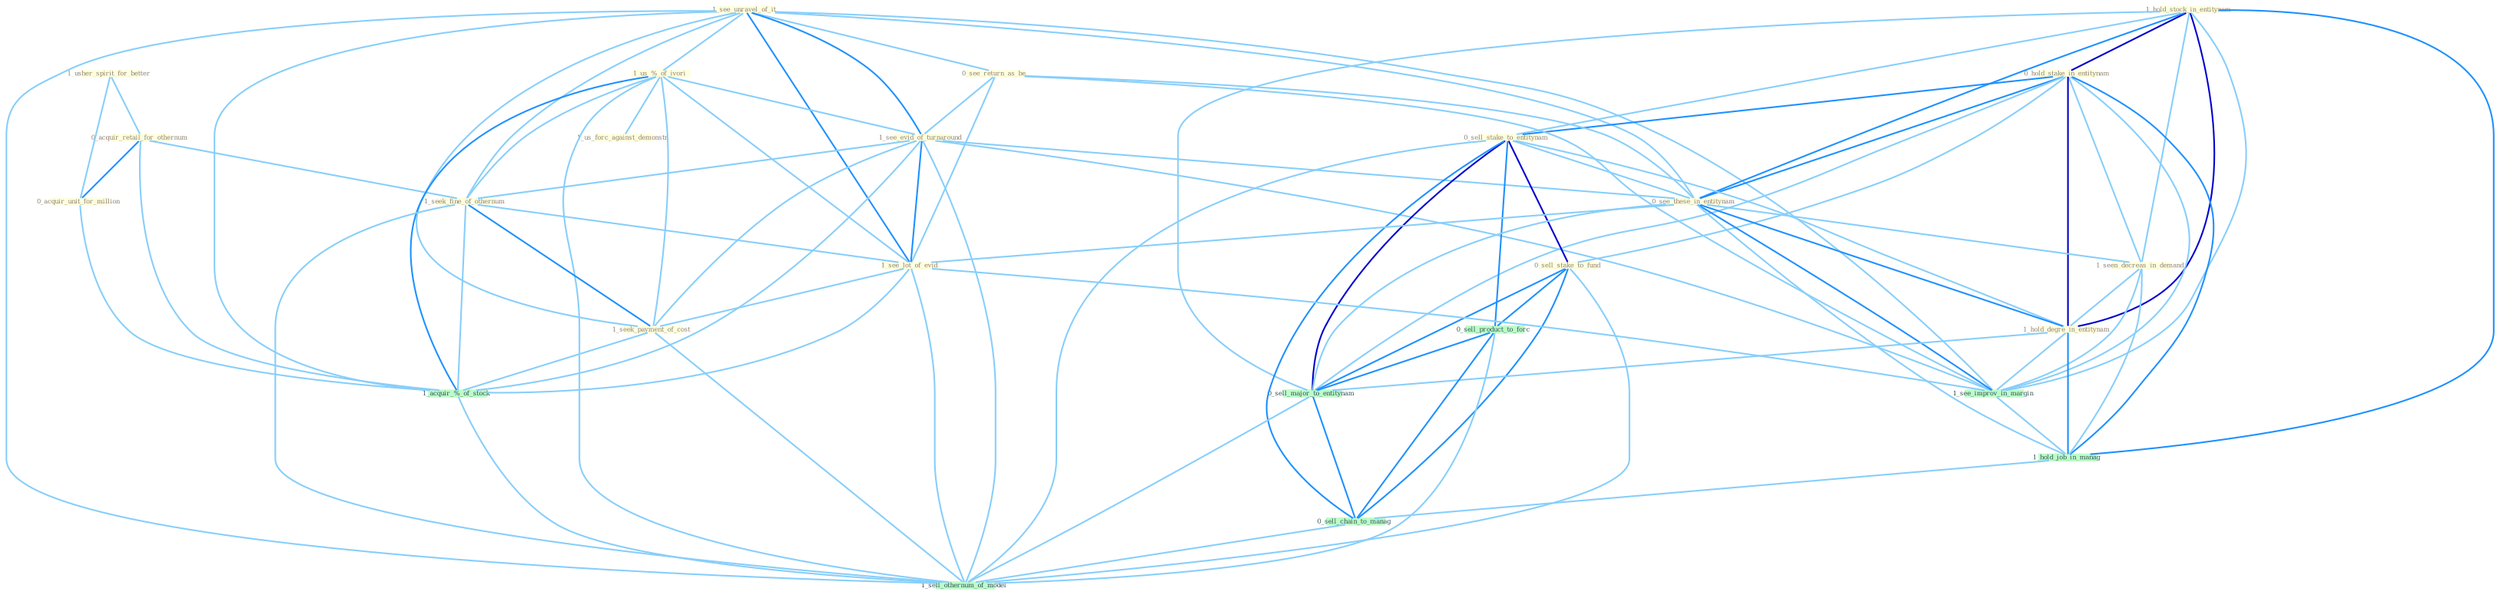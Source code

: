 Graph G{ 
    node
    [shape=polygon,style=filled,width=.5,height=.06,color="#BDFCC9",fixedsize=true,fontsize=4,
    fontcolor="#2f4f4f"];
    {node
    [color="#ffffe0", fontcolor="#8b7d6b"] "1_see_unravel_of_it " "1_usher_spirit_for_better " "1_hold_stock_in_entitynam " "0_hold_stake_in_entitynam " "0_see_return_as_be " "0_acquir_retail_for_othernum " "1_us_%_of_ivori " "1_see_evid_of_turnaround " "0_sell_stake_to_entitynam " "1_seek_fine_of_othernum " "0_see_these_in_entitynam " "1_seen_decreas_in_demand " "0_acquir_unit_for_million " "1_us_forc_against_demonstr " "0_sell_stake_to_fund " "1_see_lot_of_evid " "1_seek_payment_of_cost " "1_hold_degre_in_entitynam "}
{node [color="#fff0f5", fontcolor="#b22222"]}
edge [color="#B0E2FF"];

	"1_see_unravel_of_it " -- "0_see_return_as_be " [w="1", color="#87cefa" ];
	"1_see_unravel_of_it " -- "1_us_%_of_ivori " [w="1", color="#87cefa" ];
	"1_see_unravel_of_it " -- "1_see_evid_of_turnaround " [w="2", color="#1e90ff" , len=0.8];
	"1_see_unravel_of_it " -- "1_seek_fine_of_othernum " [w="1", color="#87cefa" ];
	"1_see_unravel_of_it " -- "0_see_these_in_entitynam " [w="1", color="#87cefa" ];
	"1_see_unravel_of_it " -- "1_see_lot_of_evid " [w="2", color="#1e90ff" , len=0.8];
	"1_see_unravel_of_it " -- "1_seek_payment_of_cost " [w="1", color="#87cefa" ];
	"1_see_unravel_of_it " -- "1_see_improv_in_margin " [w="1", color="#87cefa" ];
	"1_see_unravel_of_it " -- "1_acquir_%_of_stock " [w="1", color="#87cefa" ];
	"1_see_unravel_of_it " -- "1_sell_othernum_of_model " [w="1", color="#87cefa" ];
	"1_usher_spirit_for_better " -- "0_acquir_retail_for_othernum " [w="1", color="#87cefa" ];
	"1_usher_spirit_for_better " -- "0_acquir_unit_for_million " [w="1", color="#87cefa" ];
	"1_hold_stock_in_entitynam " -- "0_hold_stake_in_entitynam " [w="3", color="#0000cd" , len=0.6];
	"1_hold_stock_in_entitynam " -- "0_sell_stake_to_entitynam " [w="1", color="#87cefa" ];
	"1_hold_stock_in_entitynam " -- "0_see_these_in_entitynam " [w="2", color="#1e90ff" , len=0.8];
	"1_hold_stock_in_entitynam " -- "1_seen_decreas_in_demand " [w="1", color="#87cefa" ];
	"1_hold_stock_in_entitynam " -- "1_hold_degre_in_entitynam " [w="3", color="#0000cd" , len=0.6];
	"1_hold_stock_in_entitynam " -- "1_see_improv_in_margin " [w="1", color="#87cefa" ];
	"1_hold_stock_in_entitynam " -- "1_hold_job_in_manag " [w="2", color="#1e90ff" , len=0.8];
	"1_hold_stock_in_entitynam " -- "0_sell_major_to_entitynam " [w="1", color="#87cefa" ];
	"0_hold_stake_in_entitynam " -- "0_sell_stake_to_entitynam " [w="2", color="#1e90ff" , len=0.8];
	"0_hold_stake_in_entitynam " -- "0_see_these_in_entitynam " [w="2", color="#1e90ff" , len=0.8];
	"0_hold_stake_in_entitynam " -- "1_seen_decreas_in_demand " [w="1", color="#87cefa" ];
	"0_hold_stake_in_entitynam " -- "0_sell_stake_to_fund " [w="1", color="#87cefa" ];
	"0_hold_stake_in_entitynam " -- "1_hold_degre_in_entitynam " [w="3", color="#0000cd" , len=0.6];
	"0_hold_stake_in_entitynam " -- "1_see_improv_in_margin " [w="1", color="#87cefa" ];
	"0_hold_stake_in_entitynam " -- "1_hold_job_in_manag " [w="2", color="#1e90ff" , len=0.8];
	"0_hold_stake_in_entitynam " -- "0_sell_major_to_entitynam " [w="1", color="#87cefa" ];
	"0_see_return_as_be " -- "1_see_evid_of_turnaround " [w="1", color="#87cefa" ];
	"0_see_return_as_be " -- "0_see_these_in_entitynam " [w="1", color="#87cefa" ];
	"0_see_return_as_be " -- "1_see_lot_of_evid " [w="1", color="#87cefa" ];
	"0_see_return_as_be " -- "1_see_improv_in_margin " [w="1", color="#87cefa" ];
	"0_acquir_retail_for_othernum " -- "1_seek_fine_of_othernum " [w="1", color="#87cefa" ];
	"0_acquir_retail_for_othernum " -- "0_acquir_unit_for_million " [w="2", color="#1e90ff" , len=0.8];
	"0_acquir_retail_for_othernum " -- "1_acquir_%_of_stock " [w="1", color="#87cefa" ];
	"1_us_%_of_ivori " -- "1_see_evid_of_turnaround " [w="1", color="#87cefa" ];
	"1_us_%_of_ivori " -- "1_seek_fine_of_othernum " [w="1", color="#87cefa" ];
	"1_us_%_of_ivori " -- "1_us_forc_against_demonstr " [w="1", color="#87cefa" ];
	"1_us_%_of_ivori " -- "1_see_lot_of_evid " [w="1", color="#87cefa" ];
	"1_us_%_of_ivori " -- "1_seek_payment_of_cost " [w="1", color="#87cefa" ];
	"1_us_%_of_ivori " -- "1_acquir_%_of_stock " [w="2", color="#1e90ff" , len=0.8];
	"1_us_%_of_ivori " -- "1_sell_othernum_of_model " [w="1", color="#87cefa" ];
	"1_see_evid_of_turnaround " -- "1_seek_fine_of_othernum " [w="1", color="#87cefa" ];
	"1_see_evid_of_turnaround " -- "0_see_these_in_entitynam " [w="1", color="#87cefa" ];
	"1_see_evid_of_turnaround " -- "1_see_lot_of_evid " [w="2", color="#1e90ff" , len=0.8];
	"1_see_evid_of_turnaround " -- "1_seek_payment_of_cost " [w="1", color="#87cefa" ];
	"1_see_evid_of_turnaround " -- "1_see_improv_in_margin " [w="1", color="#87cefa" ];
	"1_see_evid_of_turnaround " -- "1_acquir_%_of_stock " [w="1", color="#87cefa" ];
	"1_see_evid_of_turnaround " -- "1_sell_othernum_of_model " [w="1", color="#87cefa" ];
	"0_sell_stake_to_entitynam " -- "0_see_these_in_entitynam " [w="1", color="#87cefa" ];
	"0_sell_stake_to_entitynam " -- "0_sell_stake_to_fund " [w="3", color="#0000cd" , len=0.6];
	"0_sell_stake_to_entitynam " -- "1_hold_degre_in_entitynam " [w="1", color="#87cefa" ];
	"0_sell_stake_to_entitynam " -- "0_sell_product_to_forc " [w="2", color="#1e90ff" , len=0.8];
	"0_sell_stake_to_entitynam " -- "0_sell_major_to_entitynam " [w="3", color="#0000cd" , len=0.6];
	"0_sell_stake_to_entitynam " -- "0_sell_chain_to_manag " [w="2", color="#1e90ff" , len=0.8];
	"0_sell_stake_to_entitynam " -- "1_sell_othernum_of_model " [w="1", color="#87cefa" ];
	"1_seek_fine_of_othernum " -- "1_see_lot_of_evid " [w="1", color="#87cefa" ];
	"1_seek_fine_of_othernum " -- "1_seek_payment_of_cost " [w="2", color="#1e90ff" , len=0.8];
	"1_seek_fine_of_othernum " -- "1_acquir_%_of_stock " [w="1", color="#87cefa" ];
	"1_seek_fine_of_othernum " -- "1_sell_othernum_of_model " [w="1", color="#87cefa" ];
	"0_see_these_in_entitynam " -- "1_seen_decreas_in_demand " [w="1", color="#87cefa" ];
	"0_see_these_in_entitynam " -- "1_see_lot_of_evid " [w="1", color="#87cefa" ];
	"0_see_these_in_entitynam " -- "1_hold_degre_in_entitynam " [w="2", color="#1e90ff" , len=0.8];
	"0_see_these_in_entitynam " -- "1_see_improv_in_margin " [w="2", color="#1e90ff" , len=0.8];
	"0_see_these_in_entitynam " -- "1_hold_job_in_manag " [w="1", color="#87cefa" ];
	"0_see_these_in_entitynam " -- "0_sell_major_to_entitynam " [w="1", color="#87cefa" ];
	"1_seen_decreas_in_demand " -- "1_hold_degre_in_entitynam " [w="1", color="#87cefa" ];
	"1_seen_decreas_in_demand " -- "1_see_improv_in_margin " [w="1", color="#87cefa" ];
	"1_seen_decreas_in_demand " -- "1_hold_job_in_manag " [w="1", color="#87cefa" ];
	"0_acquir_unit_for_million " -- "1_acquir_%_of_stock " [w="1", color="#87cefa" ];
	"0_sell_stake_to_fund " -- "0_sell_product_to_forc " [w="2", color="#1e90ff" , len=0.8];
	"0_sell_stake_to_fund " -- "0_sell_major_to_entitynam " [w="2", color="#1e90ff" , len=0.8];
	"0_sell_stake_to_fund " -- "0_sell_chain_to_manag " [w="2", color="#1e90ff" , len=0.8];
	"0_sell_stake_to_fund " -- "1_sell_othernum_of_model " [w="1", color="#87cefa" ];
	"1_see_lot_of_evid " -- "1_seek_payment_of_cost " [w="1", color="#87cefa" ];
	"1_see_lot_of_evid " -- "1_see_improv_in_margin " [w="1", color="#87cefa" ];
	"1_see_lot_of_evid " -- "1_acquir_%_of_stock " [w="1", color="#87cefa" ];
	"1_see_lot_of_evid " -- "1_sell_othernum_of_model " [w="1", color="#87cefa" ];
	"1_seek_payment_of_cost " -- "1_acquir_%_of_stock " [w="1", color="#87cefa" ];
	"1_seek_payment_of_cost " -- "1_sell_othernum_of_model " [w="1", color="#87cefa" ];
	"1_hold_degre_in_entitynam " -- "1_see_improv_in_margin " [w="1", color="#87cefa" ];
	"1_hold_degre_in_entitynam " -- "1_hold_job_in_manag " [w="2", color="#1e90ff" , len=0.8];
	"1_hold_degre_in_entitynam " -- "0_sell_major_to_entitynam " [w="1", color="#87cefa" ];
	"1_see_improv_in_margin " -- "1_hold_job_in_manag " [w="1", color="#87cefa" ];
	"1_acquir_%_of_stock " -- "1_sell_othernum_of_model " [w="1", color="#87cefa" ];
	"1_hold_job_in_manag " -- "0_sell_chain_to_manag " [w="1", color="#87cefa" ];
	"0_sell_product_to_forc " -- "0_sell_major_to_entitynam " [w="2", color="#1e90ff" , len=0.8];
	"0_sell_product_to_forc " -- "0_sell_chain_to_manag " [w="2", color="#1e90ff" , len=0.8];
	"0_sell_product_to_forc " -- "1_sell_othernum_of_model " [w="1", color="#87cefa" ];
	"0_sell_major_to_entitynam " -- "0_sell_chain_to_manag " [w="2", color="#1e90ff" , len=0.8];
	"0_sell_major_to_entitynam " -- "1_sell_othernum_of_model " [w="1", color="#87cefa" ];
	"0_sell_chain_to_manag " -- "1_sell_othernum_of_model " [w="1", color="#87cefa" ];
}